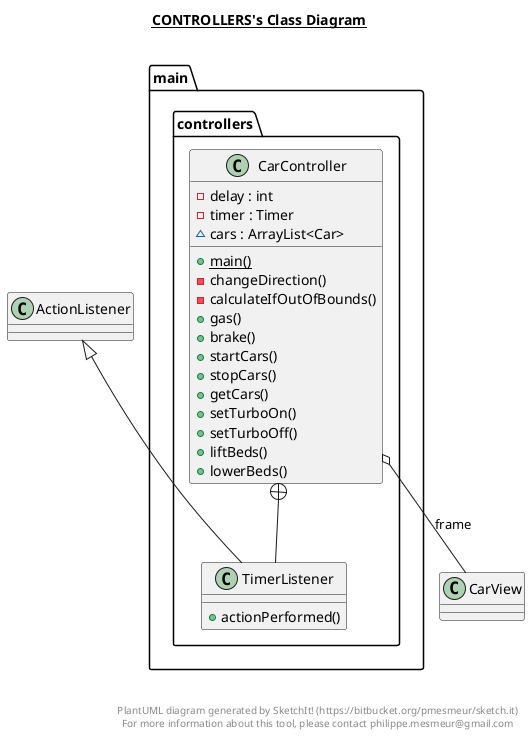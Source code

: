 @startuml

title __CONTROLLERS's Class Diagram__\n

  package main {
    package main.controllers {
      class CarController {
          - delay : int
          - timer : Timer
          ~ cars : ArrayList<Car>
          {static} + main()
          - changeDirection()
          - calculateIfOutOfBounds()
          + gas()
          + brake()
          + startCars()
          + stopCars()
          + getCars()
          + setTurboOn()
          + setTurboOff()
          + liftBeds()
          + lowerBeds()
      }
    }
  }
  

  package main {
    package main.controllers {
      class TimerListener {
          + actionPerformed()
      }
    }
  }
  

  CarController o-- CarView : frame
  CarController +-down- TimerListener
  TimerListener -up-|> ActionListener


right footer


PlantUML diagram generated by SketchIt! (https://bitbucket.org/pmesmeur/sketch.it)
For more information about this tool, please contact philippe.mesmeur@gmail.com
endfooter

@enduml

